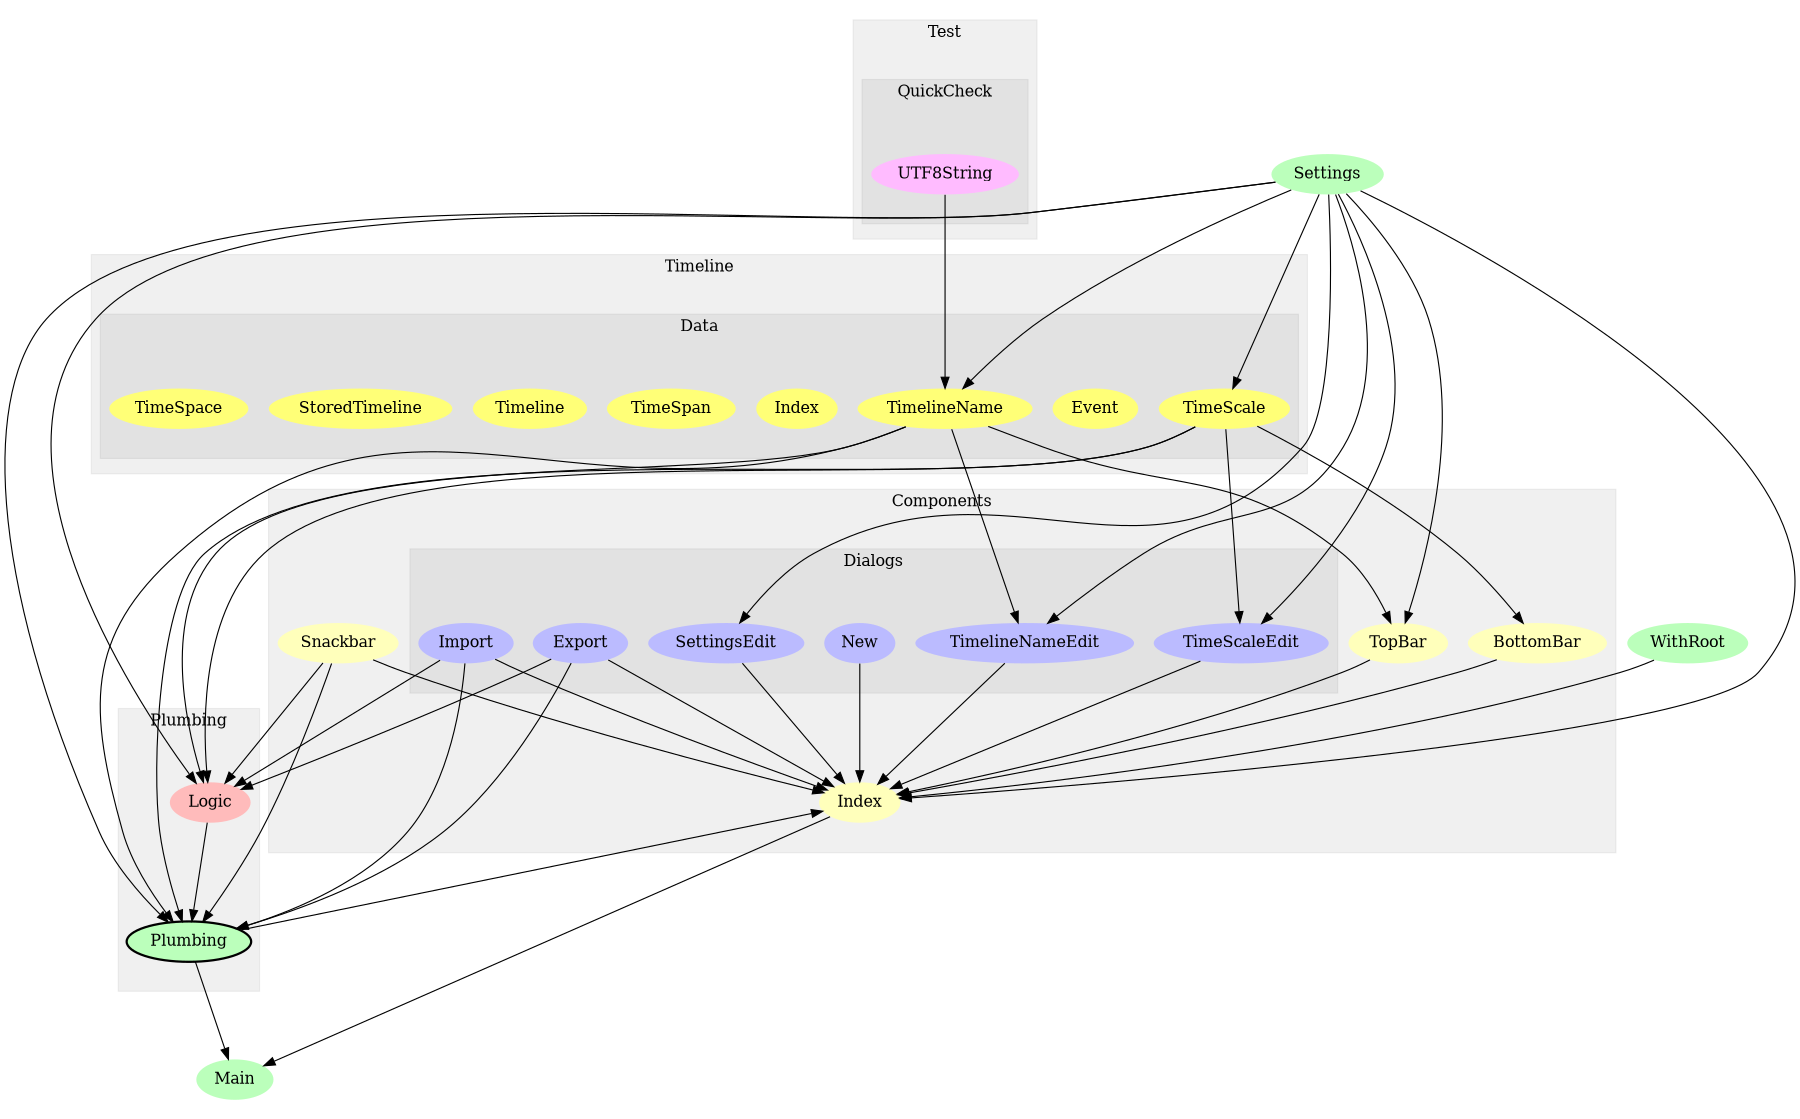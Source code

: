 digraph Modules {
size="12,8";
ratio="fill";
u0[label="Main",style="filled",fillcolor="#bbffbb",penwidth="0"];
u21[label="WithRoot",style="filled",fillcolor="#bbffbb",penwidth="0"];
u22[label="Settings",style="filled",fillcolor="#bbffbb",penwidth="0"];
subgraph cluster_0 {
label="Components";
color="#0000000F";
style="filled";
u17[label="Index",style="filled",fillcolor="#ffffbb",penwidth="0"];
u18[label="TopBar",style="filled",fillcolor="#ffffbb",penwidth="0"];
u19[label="BottomBar",style="filled",fillcolor="#ffffbb",penwidth="0"];
u20[label="Snackbar",style="filled",fillcolor="#ffffbb",penwidth="0"];
subgraph cluster_1 {
label="Dialogs";
color="#0000000F";
style="filled";
u11[label="TimelineNameEdit",style="filled",fillcolor="#bbbbff",penwidth="0"];
u12[label="SettingsEdit",style="filled",fillcolor="#bbbbff",penwidth="0"];
u13[label="New",style="filled",fillcolor="#bbbbff",penwidth="0"];
u14[label="Export",style="filled",fillcolor="#bbbbff",penwidth="0"];
u15[label="Import",style="filled",fillcolor="#bbbbff",penwidth="0"];
u16[label="TimeScaleEdit",style="filled",fillcolor="#bbbbff",penwidth="0"];

}

}
subgraph cluster_2 {
label="Plumbing";
color="#0000000F";
style="filled";
u10[label="Plumbing",style="filled,bold",fillcolor="#bbffbb"];
u1[label="Logic",style="filled",fillcolor="#ffbbbb",penwidth="0"];

}
subgraph cluster_3 {
label="Test";
color="#0000000F";
style="filled";
subgraph cluster_4 {
label="QuickCheck";
color="#0000000F";
style="filled";
u23[label="UTF8String",style="filled",fillcolor="#ffbbff",penwidth="0"];

}

}
subgraph cluster_5 {
label="Timeline";
color="#0000000F";
style="filled";
subgraph cluster_6 {
label="Data";
color="#0000000F";
style="filled";
u2[label="TimeScale",style="filled",fillcolor="#ffff77",penwidth="0"];
u3[label="Event",style="filled",fillcolor="#ffff77",penwidth="0"];
u4[label="TimelineName",style="filled",fillcolor="#ffff77",penwidth="0"];
u5[label="Index",style="filled",fillcolor="#ffff77",penwidth="0"];
u6[label="TimeSpan",style="filled",fillcolor="#ffff77",penwidth="0"];
u7[label="Timeline",style="filled",fillcolor="#ffff77",penwidth="0"];
u8[label="StoredTimeline",style="filled",fillcolor="#ffff77",penwidth="0"];
u9[label="TimeSpace",style="filled",fillcolor="#ffff77",penwidth="0"];

}

}
u10 -> u0;
u17 -> u0;
u2 -> u1;
u4 -> u1;
u14 -> u1;
u15 -> u1;
u20 -> u1;
u22 -> u1;
u22 -> u2;
u22 -> u4;
u23 -> u4;
u1 -> u10;
u2 -> u10;
u4 -> u10;
u14 -> u10;
u15 -> u10;
u20 -> u10;
u22 -> u10;
u4 -> u11;
u22 -> u11;
u22 -> u12;
u2 -> u16;
u22 -> u16;
u10 -> u17;
u11 -> u17;
u12 -> u17;
u13 -> u17;
u14 -> u17;
u15 -> u17;
u16 -> u17;
u18 -> u17;
u19 -> u17;
u20 -> u17;
u21 -> u17;
u22 -> u17;
u4 -> u18;
u22 -> u18;
u2 -> u19;

}
